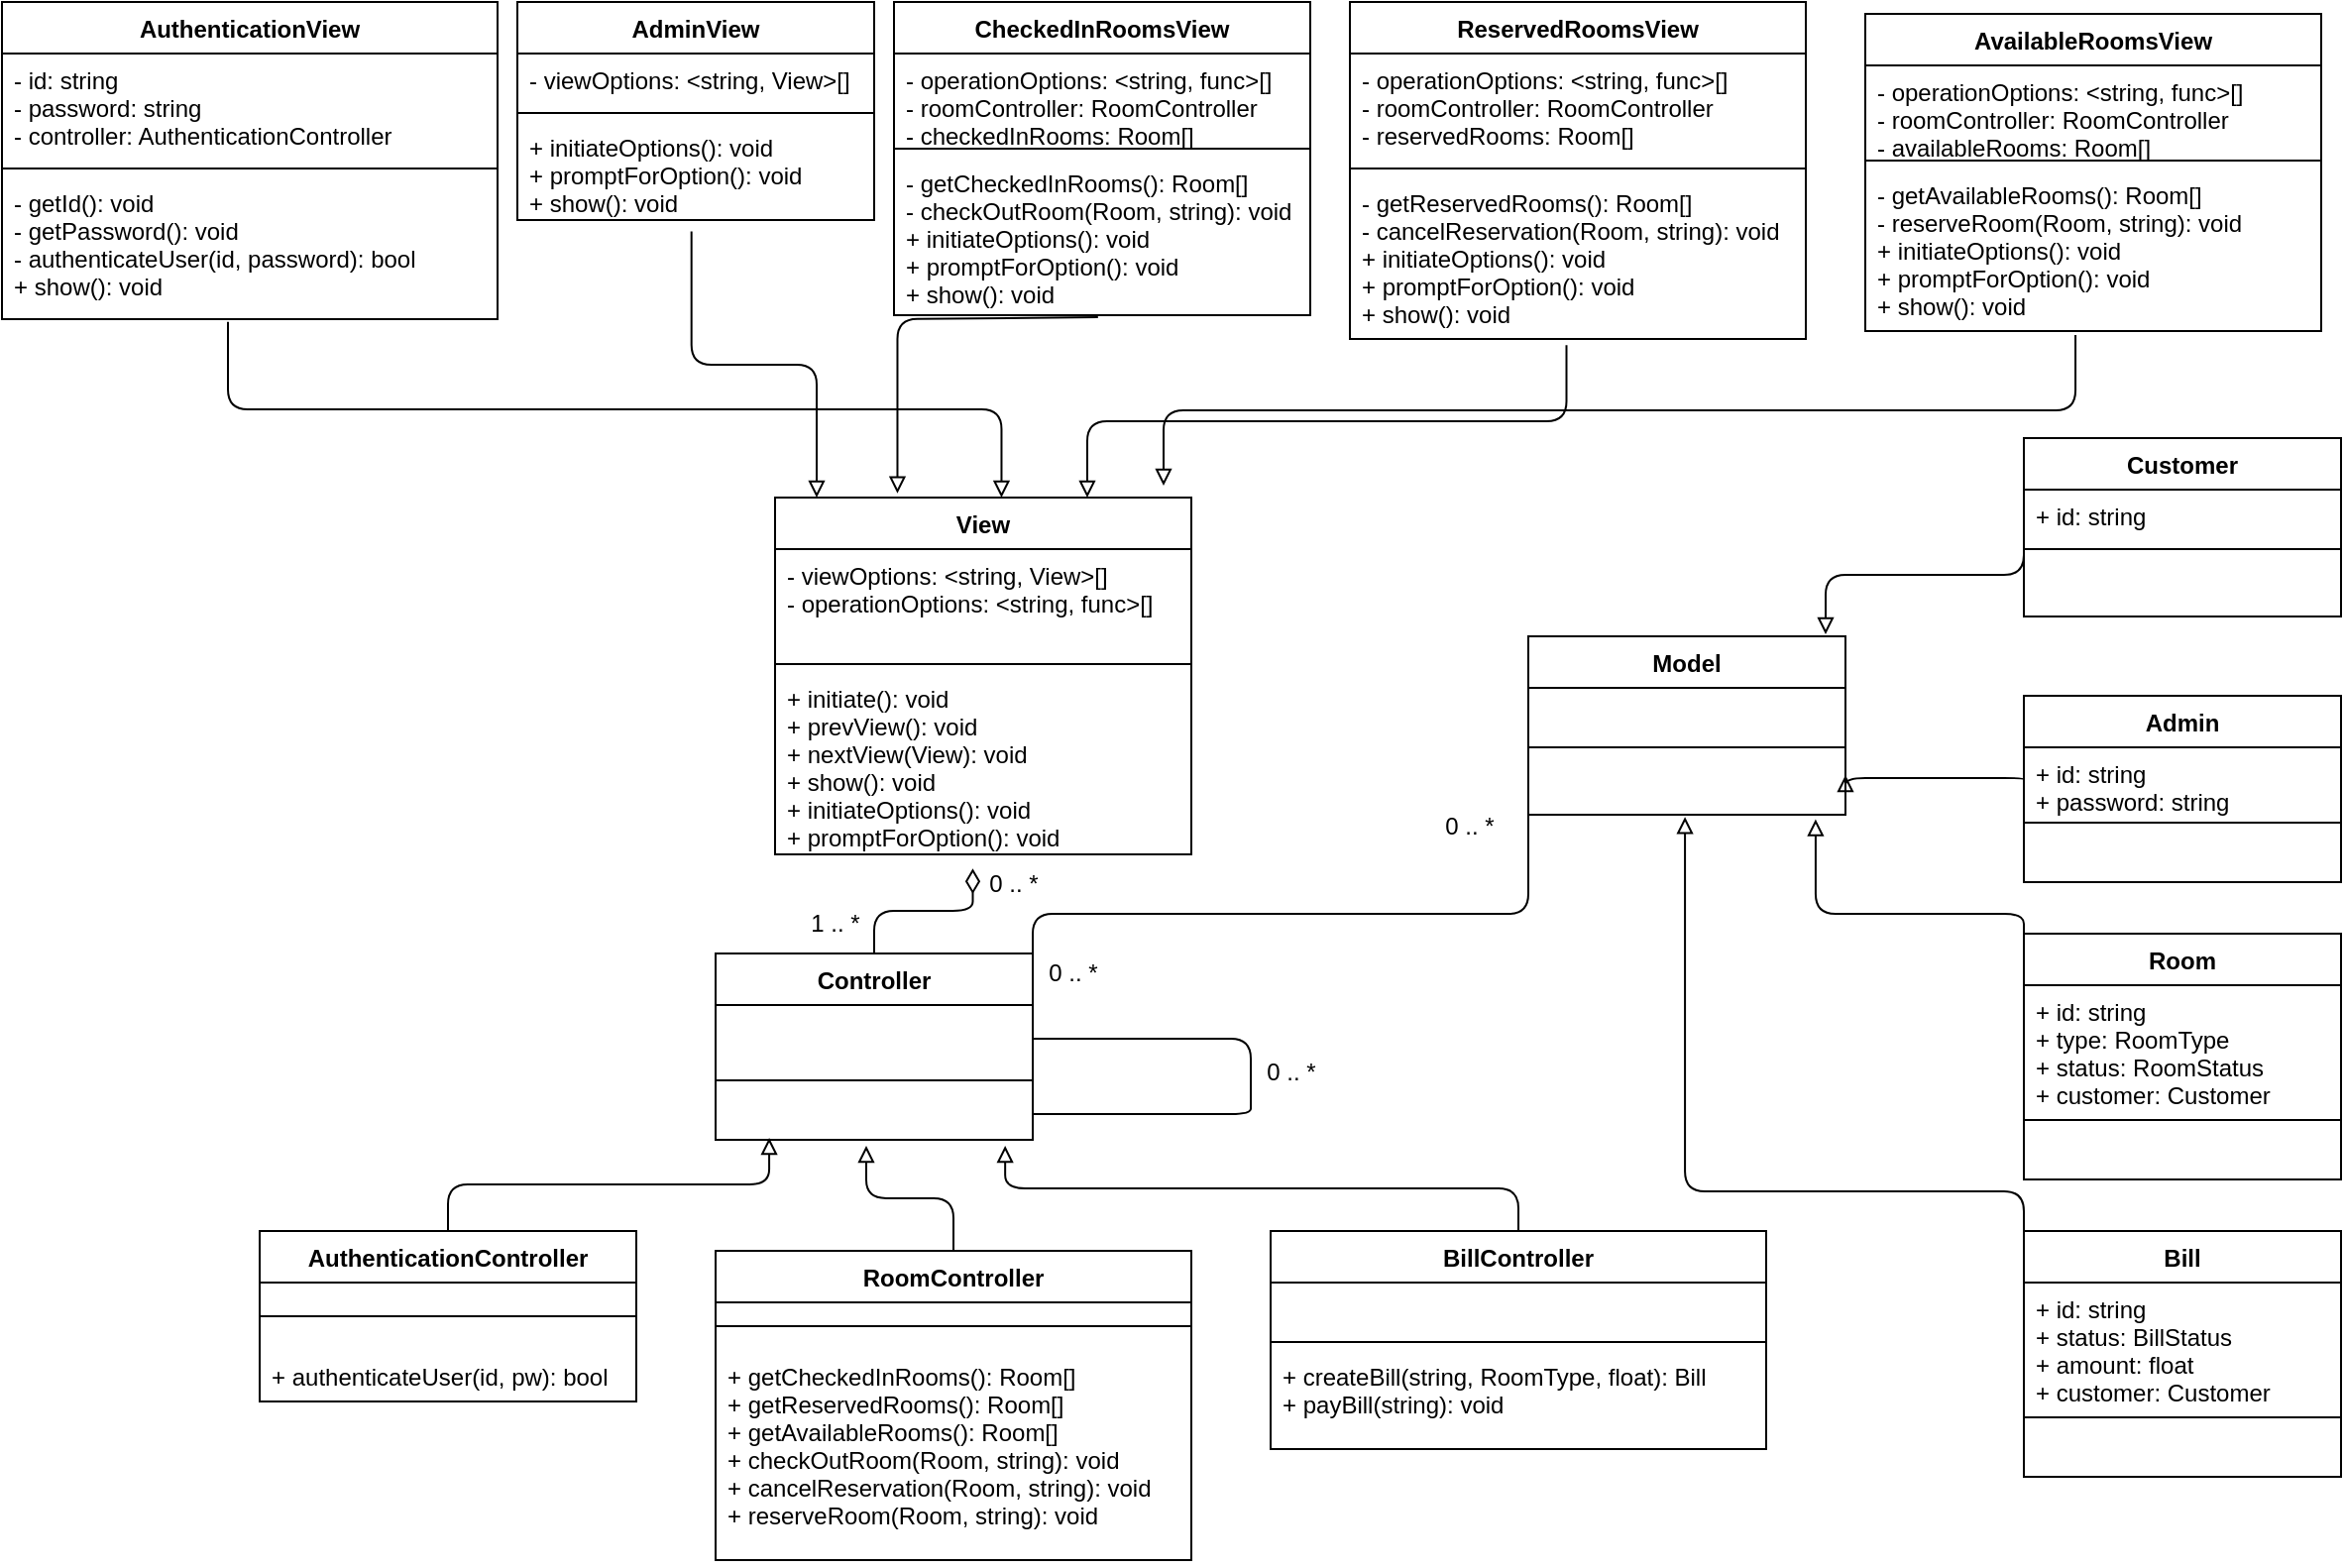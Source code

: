 <mxfile version="13.7.3" type="device"><diagram id="GkyFq522ufnCWcVk9DP3" name="Page-1"><mxGraphModel dx="1106" dy="997" grid="1" gridSize="10" guides="1" tooltips="1" connect="1" arrows="1" fold="1" page="1" pageScale="1" pageWidth="1100" pageHeight="850" math="0" shadow="0"><root><mxCell id="0"/><mxCell id="1" parent="0"/><mxCell id="Hiqv2ZZL3TNzSeIykQGR-9" value="" style="endArrow=block;html=1;endFill=0;edgeStyle=elbowEdgeStyle;elbow=vertical;entryX=0.544;entryY=0;entryDx=0;entryDy=0;entryPerimeter=0;exitX=0.456;exitY=1.019;exitDx=0;exitDy=0;exitPerimeter=0;" parent="1" source="Hiqv2ZZL3TNzSeIykQGR-8" target="Hiqv2ZZL3TNzSeIykQGR-1" edge="1"><mxGeometry width="160" relative="1" as="geometry"><mxPoint x="120" y="130" as="sourcePoint"/><mxPoint x="620" y="110" as="targetPoint"/></mxGeometry></mxCell><mxCell id="Hiqv2ZZL3TNzSeIykQGR-28" value="" style="endArrow=block;html=1;endFill=0;edgeStyle=elbowEdgeStyle;elbow=vertical;entryX=0.1;entryY=0;entryDx=0;entryDy=0;entryPerimeter=0;exitX=0.488;exitY=1.115;exitDx=0;exitDy=0;exitPerimeter=0;" parent="1" source="Hiqv2ZZL3TNzSeIykQGR-14" target="Hiqv2ZZL3TNzSeIykQGR-1" edge="1"><mxGeometry width="160" relative="1" as="geometry"><mxPoint x="120" y="40" as="sourcePoint"/><mxPoint x="344.96" y="-81.01" as="targetPoint"/></mxGeometry></mxCell><mxCell id="Hiqv2ZZL3TNzSeIykQGR-29" value="" style="endArrow=block;html=1;endFill=0;edgeStyle=elbowEdgeStyle;elbow=vertical;entryX=0.294;entryY=-0.012;entryDx=0;entryDy=0;entryPerimeter=0;exitX=0.49;exitY=1.013;exitDx=0;exitDy=0;exitPerimeter=0;" parent="1" source="Hiqv2ZZL3TNzSeIykQGR-18" target="Hiqv2ZZL3TNzSeIykQGR-1" edge="1"><mxGeometry width="160" relative="1" as="geometry"><mxPoint x="300" y="40" as="sourcePoint"/><mxPoint x="344.96" y="-81.01" as="targetPoint"/><Array as="points"><mxPoint x="530" y="190"/></Array></mxGeometry></mxCell><mxCell id="Hiqv2ZZL3TNzSeIykQGR-30" value="" style="endArrow=block;html=1;endFill=0;edgeStyle=elbowEdgeStyle;elbow=vertical;exitX=0.475;exitY=1.038;exitDx=0;exitDy=0;entryX=0.75;entryY=0;entryDx=0;entryDy=0;exitPerimeter=0;" parent="1" source="Hiqv2ZZL3TNzSeIykQGR-22" target="Hiqv2ZZL3TNzSeIykQGR-1" edge="1"><mxGeometry width="160" relative="1" as="geometry"><mxPoint x="635.04" y="40" as="sourcePoint"/><mxPoint x="350" y="-80" as="targetPoint"/></mxGeometry></mxCell><mxCell id="Hiqv2ZZL3TNzSeIykQGR-31" value="" style="endArrow=block;html=1;endFill=0;edgeStyle=elbowEdgeStyle;elbow=vertical;exitX=0.461;exitY=1.024;exitDx=0;exitDy=0;exitPerimeter=0;" parent="1" source="Hiqv2ZZL3TNzSeIykQGR-26" edge="1"><mxGeometry width="160" relative="1" as="geometry"><mxPoint x="810" y="130" as="sourcePoint"/><mxPoint x="606" y="274" as="targetPoint"/></mxGeometry></mxCell><mxCell id="Hiqv2ZZL3TNzSeIykQGR-1" value="View" style="swimlane;fontStyle=1;align=center;verticalAlign=top;childLayout=stackLayout;horizontal=1;startSize=26;horizontalStack=0;resizeParent=1;resizeParentMax=0;resizeLast=0;collapsible=1;marginBottom=0;" parent="1" vertex="1"><mxGeometry x="410" y="280" width="210" height="180" as="geometry"/></mxCell><mxCell id="Hiqv2ZZL3TNzSeIykQGR-2" value="- viewOptions: &lt;string, View&gt;[]&#10;- operationOptions: &lt;string, func&gt;[]" style="text;strokeColor=none;fillColor=none;align=left;verticalAlign=top;spacingLeft=4;spacingRight=4;overflow=hidden;rotatable=0;points=[[0,0.5],[1,0.5]];portConstraint=eastwest;" parent="Hiqv2ZZL3TNzSeIykQGR-1" vertex="1"><mxGeometry y="26" width="210" height="54" as="geometry"/></mxCell><mxCell id="Hiqv2ZZL3TNzSeIykQGR-3" value="" style="line;strokeWidth=1;fillColor=none;align=left;verticalAlign=middle;spacingTop=-1;spacingLeft=3;spacingRight=3;rotatable=0;labelPosition=right;points=[];portConstraint=eastwest;" parent="Hiqv2ZZL3TNzSeIykQGR-1" vertex="1"><mxGeometry y="80" width="210" height="8" as="geometry"/></mxCell><mxCell id="Hiqv2ZZL3TNzSeIykQGR-4" value="+ initiate(): void&#10;+ prevView(): void&#10;+ nextView(View): void&#10;+ show(): void&#10;+ initiateOptions(): void&#10;+ promptForOption(): void" style="text;strokeColor=none;fillColor=none;align=left;verticalAlign=top;spacingLeft=4;spacingRight=4;overflow=hidden;rotatable=0;points=[[0,0.5],[1,0.5]];portConstraint=eastwest;" parent="Hiqv2ZZL3TNzSeIykQGR-1" vertex="1"><mxGeometry y="88" width="210" height="92" as="geometry"/></mxCell><mxCell id="Hiqv2ZZL3TNzSeIykQGR-48" value="" style="endArrow=block;html=1;endFill=0;edgeStyle=elbowEdgeStyle;elbow=vertical;exitX=0.5;exitY=0;exitDx=0;exitDy=0;entryX=0.169;entryY=0.962;entryDx=0;entryDy=0;entryPerimeter=0;" parent="1" source="Hiqv2ZZL3TNzSeIykQGR-36" target="Hiqv2ZZL3TNzSeIykQGR-35" edge="1"><mxGeometry width="160" relative="1" as="geometry"><mxPoint x="710" y="500" as="sourcePoint"/><mxPoint x="870" y="500" as="targetPoint"/></mxGeometry></mxCell><mxCell id="Hiqv2ZZL3TNzSeIykQGR-49" value="" style="endArrow=block;html=1;endFill=0;edgeStyle=elbowEdgeStyle;elbow=vertical;entryX=0.475;entryY=1.115;entryDx=0;entryDy=0;entryPerimeter=0;exitX=0.5;exitY=0;exitDx=0;exitDy=0;" parent="1" source="Hiqv2ZZL3TNzSeIykQGR-40" target="Hiqv2ZZL3TNzSeIykQGR-35" edge="1"><mxGeometry width="160" relative="1" as="geometry"><mxPoint x="456" y="640" as="sourcePoint"/><mxPoint x="417.04" y="605.012" as="targetPoint"/></mxGeometry></mxCell><mxCell id="Hiqv2ZZL3TNzSeIykQGR-50" value="" style="endArrow=block;html=1;endFill=0;edgeStyle=elbowEdgeStyle;elbow=vertical;entryX=0.913;entryY=1.115;entryDx=0;entryDy=0;entryPerimeter=0;exitX=0.5;exitY=0;exitDx=0;exitDy=0;" parent="1" source="Hiqv2ZZL3TNzSeIykQGR-44" target="Hiqv2ZZL3TNzSeIykQGR-35" edge="1"><mxGeometry width="160" relative="1" as="geometry"><mxPoint x="470" y="660" as="sourcePoint"/><mxPoint x="466" y="608.99" as="targetPoint"/></mxGeometry></mxCell><mxCell id="Hiqv2ZZL3TNzSeIykQGR-52" value="1 .. *" style="text;html=1;align=center;verticalAlign=middle;resizable=0;points=[];autosize=1;" parent="1" vertex="1"><mxGeometry x="420" y="485" width="40" height="20" as="geometry"/></mxCell><mxCell id="Hiqv2ZZL3TNzSeIykQGR-54" value="" style="html=1;endArrow=diamondThin;endFill=0;edgeStyle=elbowEdgeStyle;elbow=vertical;endSize=10;entryX=0.475;entryY=1.077;entryDx=0;entryDy=0;entryPerimeter=0;exitX=0.5;exitY=0;exitDx=0;exitDy=0;" parent="1" source="Hiqv2ZZL3TNzSeIykQGR-32" target="Hiqv2ZZL3TNzSeIykQGR-4" edge="1"><mxGeometry width="160" relative="1" as="geometry"><mxPoint x="486" y="480" as="sourcePoint"/><mxPoint x="750" y="420" as="targetPoint"/></mxGeometry></mxCell><mxCell id="Hiqv2ZZL3TNzSeIykQGR-55" value="0 .. *" style="text;html=1;align=center;verticalAlign=middle;resizable=0;points=[];autosize=1;" parent="1" vertex="1"><mxGeometry x="510" y="465" width="40" height="20" as="geometry"/></mxCell><mxCell id="Hiqv2ZZL3TNzSeIykQGR-83" value="" style="endArrow=block;html=1;endFill=0;edgeStyle=elbowEdgeStyle;elbow=vertical;exitX=0;exitY=0.5;exitDx=0;exitDy=0;" parent="1" source="Hiqv2ZZL3TNzSeIykQGR-68" edge="1"><mxGeometry width="160" relative="1" as="geometry"><mxPoint x="1010" y="400" as="sourcePoint"/><mxPoint x="940" y="349" as="targetPoint"/></mxGeometry></mxCell><mxCell id="Hiqv2ZZL3TNzSeIykQGR-86" value="" style="endArrow=block;html=1;endFill=0;edgeStyle=elbowEdgeStyle;elbow=vertical;exitX=0;exitY=0.5;exitDx=0;exitDy=0;" parent="1" source="Hiqv2ZZL3TNzSeIykQGR-72" edge="1"><mxGeometry width="160" relative="1" as="geometry"><mxPoint x="960" y="420" as="sourcePoint"/><mxPoint x="950" y="420" as="targetPoint"/></mxGeometry></mxCell><mxCell id="Hiqv2ZZL3TNzSeIykQGR-88" value="" style="endArrow=block;html=1;endFill=0;edgeStyle=elbowEdgeStyle;elbow=vertical;exitX=0;exitY=0;exitDx=0;exitDy=0;entryX=0.906;entryY=1.077;entryDx=0;entryDy=0;entryPerimeter=0;" parent="1" source="Hiqv2ZZL3TNzSeIykQGR-75" target="Hiqv2ZZL3TNzSeIykQGR-66" edge="1"><mxGeometry width="160" relative="1" as="geometry"><mxPoint x="1030" y="542.5" as="sourcePoint"/><mxPoint x="940" y="543.5" as="targetPoint"/><Array as="points"><mxPoint x="990" y="490"/><mxPoint x="990" y="469"/></Array></mxGeometry></mxCell><mxCell id="Hiqv2ZZL3TNzSeIykQGR-89" value="" style="endArrow=block;html=1;endFill=0;edgeStyle=elbowEdgeStyle;elbow=vertical;exitX=0;exitY=0.359;exitDx=0;exitDy=0;entryX=0.494;entryY=1.038;entryDx=0;entryDy=0;entryPerimeter=0;exitPerimeter=0;" parent="1" source="Hiqv2ZZL3TNzSeIykQGR-80" target="Hiqv2ZZL3TNzSeIykQGR-66" edge="1"><mxGeometry width="160" relative="1" as="geometry"><mxPoint x="1040" y="620" as="sourcePoint"/><mxPoint x="934.96" y="558.002" as="targetPoint"/><Array as="points"><mxPoint x="990" y="630"/></Array></mxGeometry></mxCell><mxCell id="Hiqv2ZZL3TNzSeIykQGR-40" value="RoomController" style="swimlane;fontStyle=1;align=center;verticalAlign=top;childLayout=stackLayout;horizontal=1;startSize=26;horizontalStack=0;resizeParent=1;resizeParentMax=0;resizeLast=0;collapsible=1;marginBottom=0;" parent="1" vertex="1"><mxGeometry x="380" y="660" width="240" height="156" as="geometry"/></mxCell><mxCell id="Hiqv2ZZL3TNzSeIykQGR-42" value=" &#10;" style="line;strokeWidth=1;fillColor=none;align=left;verticalAlign=middle;spacingTop=-1;spacingLeft=3;spacingRight=3;rotatable=0;labelPosition=right;points=[];portConstraint=eastwest;" parent="Hiqv2ZZL3TNzSeIykQGR-40" vertex="1"><mxGeometry y="26" width="240" height="24" as="geometry"/></mxCell><mxCell id="Hiqv2ZZL3TNzSeIykQGR-43" value="+ getCheckedInRooms(): Room[]&#10;+ getReservedRooms(): Room[]&#10;+ getAvailableRooms(): Room[]&#10;+ checkOutRoom(Room, string): void&#10;+ cancelReservation(Room, string): void&#10;+ reserveRoom(Room, string): void" style="text;strokeColor=none;fillColor=none;align=left;verticalAlign=top;spacingLeft=4;spacingRight=4;overflow=hidden;rotatable=0;points=[[0,0.5],[1,0.5]];portConstraint=eastwest;" parent="Hiqv2ZZL3TNzSeIykQGR-40" vertex="1"><mxGeometry y="50" width="240" height="106" as="geometry"/></mxCell><mxCell id="Hiqv2ZZL3TNzSeIykQGR-32" value="Controller" style="swimlane;fontStyle=1;align=center;verticalAlign=top;childLayout=stackLayout;horizontal=1;startSize=26;horizontalStack=0;resizeParent=1;resizeParentMax=0;resizeLast=0;collapsible=1;marginBottom=0;" parent="1" vertex="1"><mxGeometry x="380" y="510" width="160" height="94" as="geometry"/></mxCell><mxCell id="Hiqv2ZZL3TNzSeIykQGR-33" value=" &#10;" style="text;strokeColor=none;fillColor=none;align=left;verticalAlign=top;spacingLeft=4;spacingRight=4;overflow=hidden;rotatable=0;points=[[0,0.5],[1,0.5]];portConstraint=eastwest;" parent="Hiqv2ZZL3TNzSeIykQGR-32" vertex="1"><mxGeometry y="26" width="160" height="34" as="geometry"/></mxCell><mxCell id="Hiqv2ZZL3TNzSeIykQGR-34" value="" style="line;strokeWidth=1;fillColor=none;align=left;verticalAlign=middle;spacingTop=-1;spacingLeft=3;spacingRight=3;rotatable=0;labelPosition=right;points=[];portConstraint=eastwest;" parent="Hiqv2ZZL3TNzSeIykQGR-32" vertex="1"><mxGeometry y="60" width="160" height="8" as="geometry"/></mxCell><mxCell id="Hiqv2ZZL3TNzSeIykQGR-35" value=" &#10;" style="text;strokeColor=none;fillColor=none;align=left;verticalAlign=top;spacingLeft=4;spacingRight=4;overflow=hidden;rotatable=0;points=[[0,0.5],[1,0.5]];portConstraint=eastwest;" parent="Hiqv2ZZL3TNzSeIykQGR-32" vertex="1"><mxGeometry y="68" width="160" height="26" as="geometry"/></mxCell><mxCell id="iEC_r5GPIJfNSvtTYuvK-1" value="" style="endArrow=none;html=1;exitX=1;exitY=0.5;exitDx=0;exitDy=0;entryX=1;entryY=0.5;entryDx=0;entryDy=0;" edge="1" parent="Hiqv2ZZL3TNzSeIykQGR-32" source="Hiqv2ZZL3TNzSeIykQGR-33" target="Hiqv2ZZL3TNzSeIykQGR-35"><mxGeometry width="50" height="50" relative="1" as="geometry"><mxPoint x="160" y="20" as="sourcePoint"/><mxPoint x="210" y="-30" as="targetPoint"/><Array as="points"><mxPoint x="270" y="43"/><mxPoint x="270" y="70"/><mxPoint x="270" y="81"/></Array></mxGeometry></mxCell><mxCell id="Hiqv2ZZL3TNzSeIykQGR-67" value="Customer" style="swimlane;fontStyle=1;align=center;verticalAlign=top;childLayout=stackLayout;horizontal=1;startSize=26;horizontalStack=0;resizeParent=1;resizeParentMax=0;resizeLast=0;collapsible=1;marginBottom=0;" parent="1" vertex="1"><mxGeometry x="1040" y="250" width="160" height="90" as="geometry"/></mxCell><mxCell id="Hiqv2ZZL3TNzSeIykQGR-68" value="+ id: string&#10;" style="text;strokeColor=none;fillColor=none;align=left;verticalAlign=top;spacingLeft=4;spacingRight=4;overflow=hidden;rotatable=0;points=[[0,0.5],[1,0.5]];portConstraint=eastwest;" parent="Hiqv2ZZL3TNzSeIykQGR-67" vertex="1"><mxGeometry y="26" width="160" height="26" as="geometry"/></mxCell><mxCell id="Hiqv2ZZL3TNzSeIykQGR-69" value="" style="line;strokeWidth=1;fillColor=none;align=left;verticalAlign=middle;spacingTop=-1;spacingLeft=3;spacingRight=3;rotatable=0;labelPosition=right;points=[];portConstraint=eastwest;" parent="Hiqv2ZZL3TNzSeIykQGR-67" vertex="1"><mxGeometry y="52" width="160" height="8" as="geometry"/></mxCell><mxCell id="Hiqv2ZZL3TNzSeIykQGR-70" value=" &#10;" style="text;strokeColor=none;fillColor=none;align=left;verticalAlign=top;spacingLeft=4;spacingRight=4;overflow=hidden;rotatable=0;points=[[0,0.5],[1,0.5]];portConstraint=eastwest;" parent="Hiqv2ZZL3TNzSeIykQGR-67" vertex="1"><mxGeometry y="60" width="160" height="30" as="geometry"/></mxCell><mxCell id="Hiqv2ZZL3TNzSeIykQGR-71" value="Admin" style="swimlane;fontStyle=1;align=center;verticalAlign=top;childLayout=stackLayout;horizontal=1;startSize=26;horizontalStack=0;resizeParent=1;resizeParentMax=0;resizeLast=0;collapsible=1;marginBottom=0;" parent="1" vertex="1"><mxGeometry x="1040" y="380" width="160" height="94" as="geometry"/></mxCell><mxCell id="Hiqv2ZZL3TNzSeIykQGR-72" value="+ id: string&#10;+ password: string" style="text;strokeColor=none;fillColor=none;align=left;verticalAlign=top;spacingLeft=4;spacingRight=4;overflow=hidden;rotatable=0;points=[[0,0.5],[1,0.5]];portConstraint=eastwest;" parent="Hiqv2ZZL3TNzSeIykQGR-71" vertex="1"><mxGeometry y="26" width="160" height="34" as="geometry"/></mxCell><mxCell id="Hiqv2ZZL3TNzSeIykQGR-73" value="" style="line;strokeWidth=1;fillColor=none;align=left;verticalAlign=middle;spacingTop=-1;spacingLeft=3;spacingRight=3;rotatable=0;labelPosition=right;points=[];portConstraint=eastwest;" parent="Hiqv2ZZL3TNzSeIykQGR-71" vertex="1"><mxGeometry y="60" width="160" height="8" as="geometry"/></mxCell><mxCell id="Hiqv2ZZL3TNzSeIykQGR-74" value=" &#10;" style="text;strokeColor=none;fillColor=none;align=left;verticalAlign=top;spacingLeft=4;spacingRight=4;overflow=hidden;rotatable=0;points=[[0,0.5],[1,0.5]];portConstraint=eastwest;" parent="Hiqv2ZZL3TNzSeIykQGR-71" vertex="1"><mxGeometry y="68" width="160" height="26" as="geometry"/></mxCell><mxCell id="Hiqv2ZZL3TNzSeIykQGR-63" value="Model" style="swimlane;fontStyle=1;align=center;verticalAlign=top;childLayout=stackLayout;horizontal=1;startSize=26;horizontalStack=0;resizeParent=1;resizeParentMax=0;resizeLast=0;collapsible=1;marginBottom=0;" parent="1" vertex="1"><mxGeometry x="790" y="350" width="160" height="90" as="geometry"/></mxCell><mxCell id="Hiqv2ZZL3TNzSeIykQGR-64" value=" &#10;" style="text;strokeColor=none;fillColor=none;align=left;verticalAlign=top;spacingLeft=4;spacingRight=4;overflow=hidden;rotatable=0;points=[[0,0.5],[1,0.5]];portConstraint=eastwest;" parent="Hiqv2ZZL3TNzSeIykQGR-63" vertex="1"><mxGeometry y="26" width="160" height="26" as="geometry"/></mxCell><mxCell id="Hiqv2ZZL3TNzSeIykQGR-65" value="" style="line;strokeWidth=1;fillColor=none;align=left;verticalAlign=middle;spacingTop=-1;spacingLeft=3;spacingRight=3;rotatable=0;labelPosition=right;points=[];portConstraint=eastwest;" parent="Hiqv2ZZL3TNzSeIykQGR-63" vertex="1"><mxGeometry y="52" width="160" height="8" as="geometry"/></mxCell><mxCell id="Hiqv2ZZL3TNzSeIykQGR-66" value=" &#10;" style="text;strokeColor=none;fillColor=none;align=left;verticalAlign=top;spacingLeft=4;spacingRight=4;overflow=hidden;rotatable=0;points=[[0,0.5],[1,0.5]];portConstraint=eastwest;" parent="Hiqv2ZZL3TNzSeIykQGR-63" vertex="1"><mxGeometry y="60" width="160" height="30" as="geometry"/></mxCell><mxCell id="Hiqv2ZZL3TNzSeIykQGR-75" value="Room" style="swimlane;fontStyle=1;align=center;verticalAlign=top;childLayout=stackLayout;horizontal=1;startSize=26;horizontalStack=0;resizeParent=1;resizeParentMax=0;resizeLast=0;collapsible=1;marginBottom=0;" parent="1" vertex="1"><mxGeometry x="1040" y="500" width="160" height="124" as="geometry"/></mxCell><mxCell id="Hiqv2ZZL3TNzSeIykQGR-76" value="+ id: string&#10;+ type: RoomType&#10;+ status: RoomStatus&#10;+ customer: Customer&#10;" style="text;strokeColor=none;fillColor=none;align=left;verticalAlign=top;spacingLeft=4;spacingRight=4;overflow=hidden;rotatable=0;points=[[0,0.5],[1,0.5]];portConstraint=eastwest;" parent="Hiqv2ZZL3TNzSeIykQGR-75" vertex="1"><mxGeometry y="26" width="160" height="64" as="geometry"/></mxCell><mxCell id="Hiqv2ZZL3TNzSeIykQGR-77" value="" style="line;strokeWidth=1;fillColor=none;align=left;verticalAlign=middle;spacingTop=-1;spacingLeft=3;spacingRight=3;rotatable=0;labelPosition=right;points=[];portConstraint=eastwest;" parent="Hiqv2ZZL3TNzSeIykQGR-75" vertex="1"><mxGeometry y="90" width="160" height="8" as="geometry"/></mxCell><mxCell id="Hiqv2ZZL3TNzSeIykQGR-78" value=" &#10;" style="text;strokeColor=none;fillColor=none;align=left;verticalAlign=top;spacingLeft=4;spacingRight=4;overflow=hidden;rotatable=0;points=[[0,0.5],[1,0.5]];portConstraint=eastwest;" parent="Hiqv2ZZL3TNzSeIykQGR-75" vertex="1"><mxGeometry y="98" width="160" height="26" as="geometry"/></mxCell><mxCell id="Hiqv2ZZL3TNzSeIykQGR-90" value="" style="edgeStyle=elbowEdgeStyle;html=1;endArrow=none;elbow=vertical;exitX=1;exitY=0.5;exitDx=0;exitDy=0;" parent="1" source="Hiqv2ZZL3TNzSeIykQGR-33" edge="1"><mxGeometry width="160" relative="1" as="geometry"><mxPoint x="630" y="420" as="sourcePoint"/><mxPoint x="790" y="389" as="targetPoint"/><Array as="points"><mxPoint x="760" y="490"/><mxPoint x="680" y="549"/></Array></mxGeometry></mxCell><mxCell id="Hiqv2ZZL3TNzSeIykQGR-91" value="0 .. *" style="text;html=1;align=center;verticalAlign=middle;resizable=0;points=[];autosize=1;" parent="1" vertex="1"><mxGeometry x="740" y="436" width="40" height="20" as="geometry"/></mxCell><mxCell id="Hiqv2ZZL3TNzSeIykQGR-92" value="0 .. *" style="text;html=1;align=center;verticalAlign=middle;resizable=0;points=[];autosize=1;" parent="1" vertex="1"><mxGeometry x="540" y="510" width="40" height="20" as="geometry"/></mxCell><mxCell id="Hiqv2ZZL3TNzSeIykQGR-15" value="CheckedInRoomsView" style="swimlane;fontStyle=1;align=center;verticalAlign=top;childLayout=stackLayout;horizontal=1;startSize=26;horizontalStack=0;resizeParent=1;resizeParentMax=0;resizeLast=0;collapsible=1;marginBottom=0;" parent="1" vertex="1"><mxGeometry x="470" y="30" width="210" height="158" as="geometry"/></mxCell><mxCell id="Hiqv2ZZL3TNzSeIykQGR-16" value="- operationOptions: &lt;string, func&gt;[]&#10;- roomController: RoomController&#10;- checkedInRooms: Room[]" style="text;strokeColor=none;fillColor=none;align=left;verticalAlign=top;spacingLeft=4;spacingRight=4;overflow=hidden;rotatable=0;points=[[0,0.5],[1,0.5]];portConstraint=eastwest;" parent="Hiqv2ZZL3TNzSeIykQGR-15" vertex="1"><mxGeometry y="26" width="210" height="44" as="geometry"/></mxCell><mxCell id="Hiqv2ZZL3TNzSeIykQGR-17" value="" style="line;strokeWidth=1;fillColor=none;align=left;verticalAlign=middle;spacingTop=-1;spacingLeft=3;spacingRight=3;rotatable=0;labelPosition=right;points=[];portConstraint=eastwest;" parent="Hiqv2ZZL3TNzSeIykQGR-15" vertex="1"><mxGeometry y="70" width="210" height="8" as="geometry"/></mxCell><mxCell id="Hiqv2ZZL3TNzSeIykQGR-18" value="- getCheckedInRooms(): Room[]&#10;- checkOutRoom(Room, string): void&#10;+ initiateOptions(): void&#10;+ promptForOption(): void&#10;+ show(): void" style="text;strokeColor=none;fillColor=none;align=left;verticalAlign=top;spacingLeft=4;spacingRight=4;overflow=hidden;rotatable=0;points=[[0,0.5],[1,0.5]];portConstraint=eastwest;" parent="Hiqv2ZZL3TNzSeIykQGR-15" vertex="1"><mxGeometry y="78" width="210" height="80" as="geometry"/></mxCell><mxCell id="Hiqv2ZZL3TNzSeIykQGR-5" value="AuthenticationView" style="swimlane;fontStyle=1;align=center;verticalAlign=top;childLayout=stackLayout;horizontal=1;startSize=26;horizontalStack=0;resizeParent=1;resizeParentMax=0;resizeLast=0;collapsible=1;marginBottom=0;" parent="1" vertex="1"><mxGeometry x="20" y="30" width="250" height="160" as="geometry"/></mxCell><mxCell id="Hiqv2ZZL3TNzSeIykQGR-6" value="- id: string&#10;- password: string&#10;- controller: AuthenticationController" style="text;strokeColor=none;fillColor=none;align=left;verticalAlign=top;spacingLeft=4;spacingRight=4;overflow=hidden;rotatable=0;points=[[0,0.5],[1,0.5]];portConstraint=eastwest;" parent="Hiqv2ZZL3TNzSeIykQGR-5" vertex="1"><mxGeometry y="26" width="250" height="54" as="geometry"/></mxCell><mxCell id="Hiqv2ZZL3TNzSeIykQGR-7" value="" style="line;strokeWidth=1;fillColor=none;align=left;verticalAlign=middle;spacingTop=-1;spacingLeft=3;spacingRight=3;rotatable=0;labelPosition=right;points=[];portConstraint=eastwest;" parent="Hiqv2ZZL3TNzSeIykQGR-5" vertex="1"><mxGeometry y="80" width="250" height="8" as="geometry"/></mxCell><mxCell id="Hiqv2ZZL3TNzSeIykQGR-8" value="- getId(): void&#10;- getPassword(): void&#10;- authenticateUser(id, password): bool&#10;+ show(): void" style="text;strokeColor=none;fillColor=none;align=left;verticalAlign=top;spacingLeft=4;spacingRight=4;overflow=hidden;rotatable=0;points=[[0,0.5],[1,0.5]];portConstraint=eastwest;" parent="Hiqv2ZZL3TNzSeIykQGR-5" vertex="1"><mxGeometry y="88" width="250" height="72" as="geometry"/></mxCell><mxCell id="Hiqv2ZZL3TNzSeIykQGR-19" value="ReservedRoomsView" style="swimlane;fontStyle=1;align=center;verticalAlign=top;childLayout=stackLayout;horizontal=1;startSize=26;horizontalStack=0;resizeParent=1;resizeParentMax=0;resizeLast=0;collapsible=1;marginBottom=0;" parent="1" vertex="1"><mxGeometry x="700" y="30" width="230" height="170" as="geometry"/></mxCell><mxCell id="Hiqv2ZZL3TNzSeIykQGR-20" value="- operationOptions: &lt;string, func&gt;[]&#10;- roomController: RoomController&#10;- reservedRooms: Room[]" style="text;strokeColor=none;fillColor=none;align=left;verticalAlign=top;spacingLeft=4;spacingRight=4;overflow=hidden;rotatable=0;points=[[0,0.5],[1,0.5]];portConstraint=eastwest;" parent="Hiqv2ZZL3TNzSeIykQGR-19" vertex="1"><mxGeometry y="26" width="230" height="54" as="geometry"/></mxCell><mxCell id="Hiqv2ZZL3TNzSeIykQGR-21" value="" style="line;strokeWidth=1;fillColor=none;align=left;verticalAlign=middle;spacingTop=-1;spacingLeft=3;spacingRight=3;rotatable=0;labelPosition=right;points=[];portConstraint=eastwest;" parent="Hiqv2ZZL3TNzSeIykQGR-19" vertex="1"><mxGeometry y="80" width="230" height="8" as="geometry"/></mxCell><mxCell id="Hiqv2ZZL3TNzSeIykQGR-22" value="- getReservedRooms(): Room[]&#10;- cancelReservation(Room, string): void&#10;+ initiateOptions(): void&#10;+ promptForOption(): void&#10;+ show(): void" style="text;strokeColor=none;fillColor=none;align=left;verticalAlign=top;spacingLeft=4;spacingRight=4;overflow=hidden;rotatable=0;points=[[0,0.5],[1,0.5]];portConstraint=eastwest;" parent="Hiqv2ZZL3TNzSeIykQGR-19" vertex="1"><mxGeometry y="88" width="230" height="82" as="geometry"/></mxCell><mxCell id="Hiqv2ZZL3TNzSeIykQGR-11" value="AdminView" style="swimlane;fontStyle=1;align=center;verticalAlign=top;childLayout=stackLayout;horizontal=1;startSize=26;horizontalStack=0;resizeParent=1;resizeParentMax=0;resizeLast=0;collapsible=1;marginBottom=0;" parent="1" vertex="1"><mxGeometry x="280" y="30" width="180" height="110" as="geometry"/></mxCell><mxCell id="Hiqv2ZZL3TNzSeIykQGR-12" value="- viewOptions: &lt;string, View&gt;[]" style="text;strokeColor=none;fillColor=none;align=left;verticalAlign=top;spacingLeft=4;spacingRight=4;overflow=hidden;rotatable=0;points=[[0,0.5],[1,0.5]];portConstraint=eastwest;" parent="Hiqv2ZZL3TNzSeIykQGR-11" vertex="1"><mxGeometry y="26" width="180" height="26" as="geometry"/></mxCell><mxCell id="Hiqv2ZZL3TNzSeIykQGR-13" value="" style="line;strokeWidth=1;fillColor=none;align=left;verticalAlign=middle;spacingTop=-1;spacingLeft=3;spacingRight=3;rotatable=0;labelPosition=right;points=[];portConstraint=eastwest;" parent="Hiqv2ZZL3TNzSeIykQGR-11" vertex="1"><mxGeometry y="52" width="180" height="8" as="geometry"/></mxCell><mxCell id="Hiqv2ZZL3TNzSeIykQGR-14" value="+ initiateOptions(): void&#10;+ promptForOption(): void&#10;+ show(): void" style="text;strokeColor=none;fillColor=none;align=left;verticalAlign=top;spacingLeft=4;spacingRight=4;overflow=hidden;rotatable=0;points=[[0,0.5],[1,0.5]];portConstraint=eastwest;" parent="Hiqv2ZZL3TNzSeIykQGR-11" vertex="1"><mxGeometry y="60" width="180" height="50" as="geometry"/></mxCell><mxCell id="Hiqv2ZZL3TNzSeIykQGR-23" value="AvailableRoomsView" style="swimlane;fontStyle=1;align=center;verticalAlign=top;childLayout=stackLayout;horizontal=1;startSize=26;horizontalStack=0;resizeParent=1;resizeParentMax=0;resizeLast=0;collapsible=1;marginBottom=0;" parent="1" vertex="1"><mxGeometry x="960" y="36" width="230" height="160" as="geometry"/></mxCell><mxCell id="Hiqv2ZZL3TNzSeIykQGR-24" value="- operationOptions: &lt;string, func&gt;[]&#10;- roomController: RoomController&#10;- availableRooms: Room[]" style="text;strokeColor=none;fillColor=none;align=left;verticalAlign=top;spacingLeft=4;spacingRight=4;overflow=hidden;rotatable=0;points=[[0,0.5],[1,0.5]];portConstraint=eastwest;" parent="Hiqv2ZZL3TNzSeIykQGR-23" vertex="1"><mxGeometry y="26" width="230" height="44" as="geometry"/></mxCell><mxCell id="Hiqv2ZZL3TNzSeIykQGR-25" value="" style="line;strokeWidth=1;fillColor=none;align=left;verticalAlign=middle;spacingTop=-1;spacingLeft=3;spacingRight=3;rotatable=0;labelPosition=right;points=[];portConstraint=eastwest;" parent="Hiqv2ZZL3TNzSeIykQGR-23" vertex="1"><mxGeometry y="70" width="230" height="8" as="geometry"/></mxCell><mxCell id="Hiqv2ZZL3TNzSeIykQGR-26" value="- getAvailableRooms(): Room[]&#10;- reserveRoom(Room, string): void&#10;+ initiateOptions(): void&#10;+ promptForOption(): void&#10;+ show(): void" style="text;strokeColor=none;fillColor=none;align=left;verticalAlign=top;spacingLeft=4;spacingRight=4;overflow=hidden;rotatable=0;points=[[0,0.5],[1,0.5]];portConstraint=eastwest;" parent="Hiqv2ZZL3TNzSeIykQGR-23" vertex="1"><mxGeometry y="78" width="230" height="82" as="geometry"/></mxCell><mxCell id="Hiqv2ZZL3TNzSeIykQGR-36" value="AuthenticationController" style="swimlane;fontStyle=1;align=center;verticalAlign=top;childLayout=stackLayout;horizontal=1;startSize=26;horizontalStack=0;resizeParent=1;resizeParentMax=0;resizeLast=0;collapsible=1;marginBottom=0;" parent="1" vertex="1"><mxGeometry x="150" y="650" width="190" height="86" as="geometry"/></mxCell><mxCell id="Hiqv2ZZL3TNzSeIykQGR-38" value=" &#10;" style="line;strokeWidth=1;fillColor=none;align=left;verticalAlign=middle;spacingTop=-1;spacingLeft=3;spacingRight=3;rotatable=0;labelPosition=right;points=[];portConstraint=eastwest;" parent="Hiqv2ZZL3TNzSeIykQGR-36" vertex="1"><mxGeometry y="26" width="190" height="34" as="geometry"/></mxCell><mxCell id="Hiqv2ZZL3TNzSeIykQGR-39" value="+ authenticateUser(id, pw): bool" style="text;strokeColor=none;fillColor=none;align=left;verticalAlign=top;spacingLeft=4;spacingRight=4;overflow=hidden;rotatable=0;points=[[0,0.5],[1,0.5]];portConstraint=eastwest;" parent="Hiqv2ZZL3TNzSeIykQGR-36" vertex="1"><mxGeometry y="60" width="190" height="26" as="geometry"/></mxCell><mxCell id="Hiqv2ZZL3TNzSeIykQGR-44" value="BillController" style="swimlane;fontStyle=1;align=center;verticalAlign=top;childLayout=stackLayout;horizontal=1;startSize=26;horizontalStack=0;resizeParent=1;resizeParentMax=0;resizeLast=0;collapsible=1;marginBottom=0;" parent="1" vertex="1"><mxGeometry x="660" y="650" width="250" height="110" as="geometry"/></mxCell><mxCell id="Hiqv2ZZL3TNzSeIykQGR-45" value=" &#10;" style="text;strokeColor=none;fillColor=none;align=left;verticalAlign=top;spacingLeft=4;spacingRight=4;overflow=hidden;rotatable=0;points=[[0,0.5],[1,0.5]];portConstraint=eastwest;" parent="Hiqv2ZZL3TNzSeIykQGR-44" vertex="1"><mxGeometry y="26" width="250" height="26" as="geometry"/></mxCell><mxCell id="Hiqv2ZZL3TNzSeIykQGR-46" value="" style="line;strokeWidth=1;fillColor=none;align=left;verticalAlign=middle;spacingTop=-1;spacingLeft=3;spacingRight=3;rotatable=0;labelPosition=right;points=[];portConstraint=eastwest;" parent="Hiqv2ZZL3TNzSeIykQGR-44" vertex="1"><mxGeometry y="52" width="250" height="8" as="geometry"/></mxCell><mxCell id="Hiqv2ZZL3TNzSeIykQGR-47" value="+ createBill(string, RoomType, float): Bill&#10;+ payBill(string): void" style="text;strokeColor=none;fillColor=none;align=left;verticalAlign=top;spacingLeft=4;spacingRight=4;overflow=hidden;rotatable=0;points=[[0,0.5],[1,0.5]];portConstraint=eastwest;" parent="Hiqv2ZZL3TNzSeIykQGR-44" vertex="1"><mxGeometry y="60" width="250" height="50" as="geometry"/></mxCell><mxCell id="Hiqv2ZZL3TNzSeIykQGR-79" value="Bill" style="swimlane;fontStyle=1;align=center;verticalAlign=top;childLayout=stackLayout;horizontal=1;startSize=26;horizontalStack=0;resizeParent=1;resizeParentMax=0;resizeLast=0;collapsible=1;marginBottom=0;" parent="1" vertex="1"><mxGeometry x="1040" y="650" width="160" height="124" as="geometry"/></mxCell><mxCell id="Hiqv2ZZL3TNzSeIykQGR-80" value="+ id: string&#10;+ status: BillStatus&#10;+ amount: float&#10;+ customer: Customer" style="text;strokeColor=none;fillColor=none;align=left;verticalAlign=top;spacingLeft=4;spacingRight=4;overflow=hidden;rotatable=0;points=[[0,0.5],[1,0.5]];portConstraint=eastwest;" parent="Hiqv2ZZL3TNzSeIykQGR-79" vertex="1"><mxGeometry y="26" width="160" height="64" as="geometry"/></mxCell><mxCell id="Hiqv2ZZL3TNzSeIykQGR-81" value="" style="line;strokeWidth=1;fillColor=none;align=left;verticalAlign=middle;spacingTop=-1;spacingLeft=3;spacingRight=3;rotatable=0;labelPosition=right;points=[];portConstraint=eastwest;" parent="Hiqv2ZZL3TNzSeIykQGR-79" vertex="1"><mxGeometry y="90" width="160" height="8" as="geometry"/></mxCell><mxCell id="Hiqv2ZZL3TNzSeIykQGR-82" value=" &#10;" style="text;strokeColor=none;fillColor=none;align=left;verticalAlign=top;spacingLeft=4;spacingRight=4;overflow=hidden;rotatable=0;points=[[0,0.5],[1,0.5]];portConstraint=eastwest;" parent="Hiqv2ZZL3TNzSeIykQGR-79" vertex="1"><mxGeometry y="98" width="160" height="26" as="geometry"/></mxCell><mxCell id="iEC_r5GPIJfNSvtTYuvK-2" value="0 .. *" style="text;html=1;align=center;verticalAlign=middle;resizable=0;points=[];autosize=1;" vertex="1" parent="1"><mxGeometry x="650" y="560" width="40" height="20" as="geometry"/></mxCell></root></mxGraphModel></diagram></mxfile>